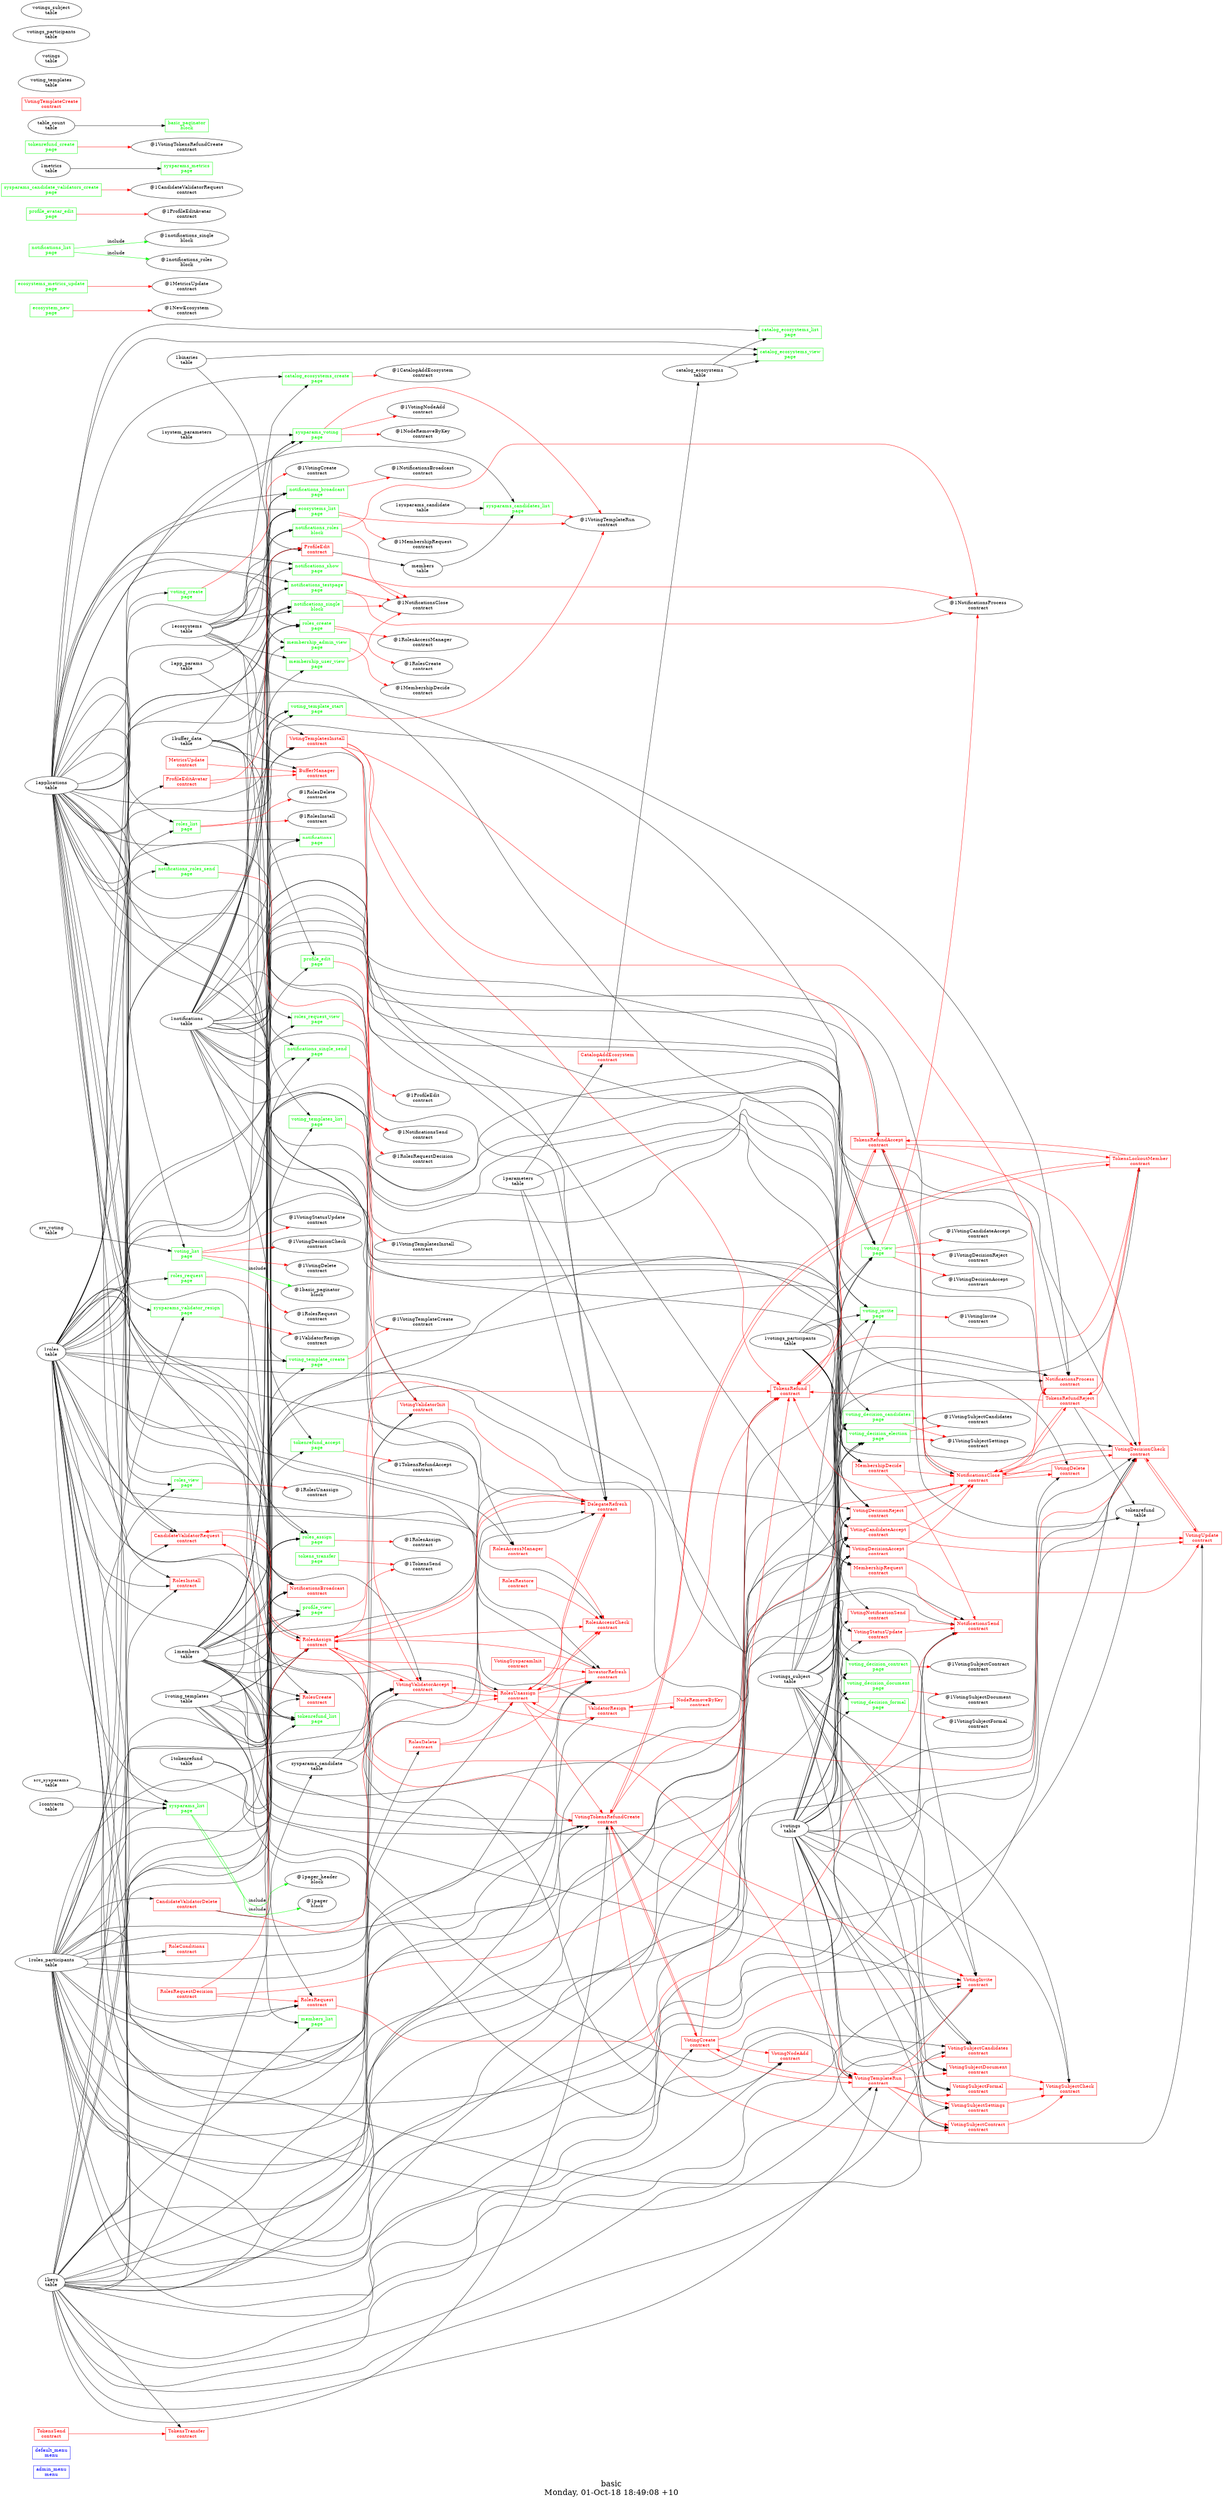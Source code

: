 digraph G {
fontsize="24";
label="basic\nMonday, 01-Oct-18 18:49:08 +10";
nojustify=true;
ordering=out;
rankdir=LR;
size="30";
"admin_menu\nmenu" [color=blue, fontcolor=blue, group=menus, shape=record];
"default_menu\nmenu" [color=blue, fontcolor=blue, group=menus, shape=record];
"catalog_ecosystems_create\npage" -> "@1CatalogAddEcosystem\ncontract"  [ color=red ]
"1applications\ntable" -> "catalog_ecosystems_create\npage"
"1ecosystems\ntable" -> "catalog_ecosystems_create\npage"
"catalog_ecosystems_create\npage" [color=green, fontcolor=green, group=pages, shape=record];
"1applications\ntable" -> "catalog_ecosystems_list\npage"
"catalog_ecosystems\ntable" -> "catalog_ecosystems_list\npage"
"catalog_ecosystems_list\npage" [color=green, fontcolor=green, group=pages, shape=record];
"1applications\ntable" -> "catalog_ecosystems_view\npage"
"catalog_ecosystems\ntable" -> "catalog_ecosystems_view\npage"
"1binaries\ntable" -> "catalog_ecosystems_view\npage"
"catalog_ecosystems_view\npage" [color=green, fontcolor=green, group=pages, shape=record];
"ecosystem_new\npage" -> "@1NewEcosystem\ncontract"  [ color=red ]
"ecosystem_new\npage" [color=green, fontcolor=green, group=pages, shape=record];
"ecosystems_list\npage" -> "@1VotingTemplateRun\ncontract"  [ color=red ]
"ecosystems_list\npage" -> "@1MembershipRequest\ncontract"  [ color=red ]
"1applications\ntable" -> "ecosystems_list\npage"
"1buffer_data\ntable" -> "ecosystems_list\npage"
"1ecosystems\ntable" -> "ecosystems_list\npage"
"1notifications\ntable" -> "ecosystems_list\npage"
"1keys\ntable" -> "ecosystems_list\npage"
"ecosystems_list\npage" [color=green, fontcolor=green, group=pages, shape=record];
"ecosystems_metrics_update\npage" -> "@1MetricsUpdate\ncontract"  [ color=red ]
"ecosystems_metrics_update\npage" [color=green, fontcolor=green, group=pages, shape=record];
"1keys\ntable" -> "members_list\npage"
"1members\ntable" -> "members_list\npage"
"members_list\npage" [color=green, fontcolor=green, group=pages, shape=record];
"membership_admin_view\npage" -> "@1MembershipDecide\ncontract"  [ color=red ]
"1notifications\ntable" -> "membership_admin_view\npage"
"1ecosystems\ntable" -> "membership_admin_view\npage"
"membership_admin_view\npage" [color=green, fontcolor=green, group=pages, shape=record];
"membership_user_view\npage" -> "@1NotificationsClose\ncontract"  [ color=red ]
"1notifications\ntable" -> "membership_user_view\npage"
"1ecosystems\ntable" -> "membership_user_view\npage"
"membership_user_view\npage" [color=green, fontcolor=green, group=pages, shape=record];
"1notifications\ntable" -> "notifications\npage"
"1roles\ntable" -> "notifications\npage"
"notifications\npage" [color=green, fontcolor=green, group=pages, shape=record];
"notifications_broadcast\npage" -> "@1NotificationsBroadcast\ncontract"  [ color=red ]
"1applications\ntable" -> "notifications_broadcast\npage"
"1ecosystems\ntable" -> "notifications_broadcast\npage"
"1roles\ntable" -> "notifications_broadcast\npage"
"notifications_broadcast\npage" [color=green, fontcolor=green, group=pages, shape=record];
"notifications_list\npage" -> "@1notifications_single\nblock"  [ color=green, label=include ]
"notifications_list\npage" -> "@1notifications_roles\nblock"  [ color=green, label=include ]
"notifications_list\npage" [color=green, fontcolor=green, group=pages, shape=record];
"notifications_roles_send\npage" -> "@1NotificationsSend\ncontract"  [ color=red ]
"1applications\ntable" -> "notifications_roles_send\npage"
"1roles\ntable" -> "notifications_roles_send\npage"
"notifications_roles_send\npage" [color=green, fontcolor=green, group=pages, shape=record];
"notifications_show\npage" -> "@1NotificationsClose\ncontract"  [ color=red ]
"notifications_show\npage" -> "@1NotificationsProcess\ncontract"  [ color=red ]
"1applications\ntable" -> "notifications_show\npage"
"1notifications\ntable" -> "notifications_show\npage"
"notifications_show\npage" [color=green, fontcolor=green, group=pages, shape=record];
"notifications_single_send\npage" -> "@1NotificationsSend\ncontract"  [ color=red ]
"1applications\ntable" -> "notifications_single_send\npage"
"1keys\ntable" -> "notifications_single_send\npage"
"1members\ntable" -> "notifications_single_send\npage"
"notifications_single_send\npage" [color=green, fontcolor=green, group=pages, shape=record];
"notifications_testpage\npage" -> "@1NotificationsClose\ncontract"  [ color=red ]
"notifications_testpage\npage" -> "@1NotificationsProcess\ncontract"  [ color=red ]
"1applications\ntable" -> "notifications_testpage\npage"
"1notifications\ntable" -> "notifications_testpage\npage"
"notifications_testpage\npage" [color=green, fontcolor=green, group=pages, shape=record];
"profile_avatar_edit\npage" -> "@1ProfileEditAvatar\ncontract"  [ color=red ]
"profile_avatar_edit\npage" [color=green, fontcolor=green, group=pages, shape=record];
"profile_edit\npage" -> "@1ProfileEdit\ncontract"  [ color=red ]
"1members\ntable" -> "profile_edit\npage"
"1buffer_data\ntable" -> "profile_edit\npage"
"profile_edit\npage" [color=green, fontcolor=green, group=pages, shape=record];
"profile_view\npage" -> "@1TokensSend\ncontract"  [ color=red ]
"1members\ntable" -> "profile_view\npage"
"1keys\ntable" -> "profile_view\npage"
"1roles\ntable" -> "profile_view\npage"
"1roles_participants\ntable" -> "profile_view\npage"
"profile_view\npage" [color=green, fontcolor=green, group=pages, shape=record];
"roles_assign\npage" -> "@1RolesAssign\ncontract"  [ color=red ]
"1applications\ntable" -> "roles_assign\npage"
"1roles\ntable" -> "roles_assign\npage"
"1roles_participants\ntable" -> "roles_assign\npage"
"1keys\ntable" -> "roles_assign\npage"
"1members\ntable" -> "roles_assign\npage"
"roles_assign\npage" [color=green, fontcolor=green, group=pages, shape=record];
"roles_create\npage" -> "@1RolesAccessManager\ncontract"  [ color=red ]
"roles_create\npage" -> "@1RolesCreate\ncontract"  [ color=red ]
"1applications\ntable" -> "roles_create\npage"
"1roles\ntable" -> "roles_create\npage"
"1buffer_data\ntable" -> "roles_create\npage"
"roles_create\npage" [color=green, fontcolor=green, group=pages, shape=record];
"roles_list\npage" -> "@1RolesDelete\ncontract"  [ color=red ]
"roles_list\npage" -> "@1RolesInstall\ncontract"  [ color=red ]
"1applications\ntable" -> "roles_list\npage"
"1roles\ntable" -> "roles_list\npage"
"roles_list\npage" [color=green, fontcolor=green, group=pages, shape=record];
"roles_request\npage" -> "@1RolesRequest\ncontract"  [ color=red ]
"1roles\ntable" -> "roles_request\npage"
"roles_request\npage" [color=green, fontcolor=green, group=pages, shape=record];
"roles_request_view\npage" -> "@1RolesRequestDecision\ncontract"  [ color=red ]
"1notifications\ntable" -> "roles_request_view\npage"
"1roles\ntable" -> "roles_request_view\npage"
"roles_request_view\npage" [color=green, fontcolor=green, group=pages, shape=record];
"roles_view\npage" -> "@1RolesUnassign\ncontract"  [ color=red ]
"1roles\ntable" -> "roles_view\npage"
"1roles_participants\ntable" -> "roles_view\npage"
"roles_view\npage" [color=green, fontcolor=green, group=pages, shape=record];
"sysparams_candidate_validators_create\npage" -> "@1CandidateValidatorRequest\ncontract"  [ color=red ]
"sysparams_candidate_validators_create\npage" [color=green, fontcolor=green, group=pages, shape=record];
"sysparams_candidates_list\npage" -> "@1VotingTemplateRun\ncontract"  [ color=red ]
"1applications\ntable" -> "sysparams_candidates_list\npage"
"1sysparams_candidate\ntable" -> "sysparams_candidates_list\npage"
"members\ntable" -> "sysparams_candidates_list\npage"
"sysparams_candidates_list\npage" [color=green, fontcolor=green, group=pages, shape=record];
"1applications\ntable" -> "sysparams_list\npage"
"src_sysparams\ntable" -> "sysparams_list\npage"
"1contracts\ntable" -> "sysparams_list\npage"
"1roles_participants\ntable" -> "sysparams_list\npage"
"sysparams_list\npage" -> "@1pager_header\nblock"  [ color=green, label=include ]
"sysparams_list\npage" -> "@1pager\nblock"  [ color=green, label=include ]
"sysparams_list\npage" [color=green, fontcolor=green, group=pages, shape=record];
"1metrics\ntable" -> "sysparams_metrics\npage"
"sysparams_metrics\npage" [color=green, fontcolor=green, group=pages, shape=record];
"sysparams_validator_resign\npage" -> "@1ValidatorResign\ncontract"  [ color=red ]
"1applications\ntable" -> "sysparams_validator_resign\npage"
"1roles_participants\ntable" -> "sysparams_validator_resign\npage"
"sysparams_validator_resign\npage" [color=green, fontcolor=green, group=pages, shape=record];
"sysparams_voting\npage" -> "@1VotingTemplateRun\ncontract"  [ color=red ]
"sysparams_voting\npage" -> "@1VotingNodeAdd\ncontract"  [ color=red ]
"sysparams_voting\npage" -> "@1NodeRemoveByKey\ncontract"  [ color=red ]
"1applications\ntable" -> "sysparams_voting\npage"
"1voting_templates\ntable" -> "sysparams_voting\npage"
"1system_parameters\ntable" -> "sysparams_voting\npage"
"1app_params\ntable" -> "sysparams_voting\npage"
"sysparams_voting\npage" [color=green, fontcolor=green, group=pages, shape=record];
"tokenrefund_accept\npage" -> "@1TokensRefundAccept\ncontract"  [ color=red ]
"1notifications\ntable" -> "tokenrefund_accept\npage"
"1tokenrefund\ntable" -> "tokenrefund_accept\npage"
"tokenrefund_accept\npage" [color=green, fontcolor=green, group=pages, shape=record];
"tokenrefund_create\npage" -> "@1VotingTokensRefundCreate\ncontract"  [ color=red ]
"tokenrefund_create\npage" [color=green, fontcolor=green, group=pages, shape=record];
"1applications\ntable" -> "tokenrefund_list\npage"
"1voting_templates\ntable" -> "tokenrefund_list\npage"
"1roles\ntable" -> "tokenrefund_list\npage"
"1tokenrefund\ntable" -> "tokenrefund_list\npage"
"tokenrefund_list\npage" [color=green, fontcolor=green, group=pages, shape=record];
"tokens_transfer\npage" -> "@1TokensSend\ncontract"  [ color=red ]
"tokens_transfer\npage" [color=green, fontcolor=green, group=pages, shape=record];
"voting_create\npage" -> "@1VotingCreate\ncontract"  [ color=red ]
"1applications\ntable" -> "voting_create\npage"
"voting_create\npage" [color=green, fontcolor=green, group=pages, shape=record];
"voting_decision_candidates\npage" -> "@1VotingSubjectCandidates\ncontract"  [ color=red ]
"voting_decision_candidates\npage" -> "@1VotingSubjectSettings\ncontract"  [ color=red ]
"1votings\ntable" -> "voting_decision_candidates\npage"
"1roles\ntable" -> "voting_decision_candidates\npage"
"1votings_subject\ntable" -> "voting_decision_candidates\npage"
"voting_decision_candidates\npage" [color=green, fontcolor=green, group=pages, shape=record];
"voting_decision_contract\npage" -> "@1VotingSubjectContract\ncontract"  [ color=red ]
"1votings\ntable" -> "voting_decision_contract\npage"
"1votings_subject\ntable" -> "voting_decision_contract\npage"
"voting_decision_contract\npage" [color=green, fontcolor=green, group=pages, shape=record];
"voting_decision_document\npage" -> "@1VotingSubjectDocument\ncontract"  [ color=red ]
"1votings\ntable" -> "voting_decision_document\npage"
"1votings_subject\ntable" -> "voting_decision_document\npage"
"voting_decision_document\npage" [color=green, fontcolor=green, group=pages, shape=record];
"voting_decision_election\npage" -> "@1VotingSubjectCandidates\ncontract"  [ color=red ]
"voting_decision_election\npage" -> "@1VotingSubjectSettings\ncontract"  [ color=red ]
"1votings\ntable" -> "voting_decision_election\npage"
"1votings_subject\ntable" -> "voting_decision_election\npage"
"1keys\ntable" -> "voting_decision_election\npage"
"1members\ntable" -> "voting_decision_election\npage"
"1roles\ntable" -> "voting_decision_election\npage"
"voting_decision_election\npage" [color=green, fontcolor=green, group=pages, shape=record];
"voting_decision_formal\npage" -> "@1VotingSubjectFormal\ncontract"  [ color=red ]
"1votings\ntable" -> "voting_decision_formal\npage"
"1votings_subject\ntable" -> "voting_decision_formal\npage"
"voting_decision_formal\npage" [color=green, fontcolor=green, group=pages, shape=record];
"voting_invite\npage" -> "@1VotingInvite\ncontract"  [ color=red ]
"1votings\ntable" -> "voting_invite\npage"
"1votings_participants\ntable" -> "voting_invite\npage"
"1roles\ntable" -> "voting_invite\npage"
"1keys\ntable" -> "voting_invite\npage"
"1members\ntable" -> "voting_invite\npage"
"voting_invite\npage" [color=green, fontcolor=green, group=pages, shape=record];
"voting_list\npage" -> "@1VotingStatusUpdate\ncontract"  [ color=red ]
"voting_list\npage" -> "@1VotingDecisionCheck\ncontract"  [ color=red ]
"voting_list\npage" -> "@1VotingDelete\ncontract"  [ color=red ]
"1applications\ntable" -> "voting_list\npage"
"src_voting\ntable" -> "voting_list\npage"
"voting_list\npage" -> "@1basic_paginator\nblock"  [ color=green, label=include ]
"voting_list\npage" [color=green, fontcolor=green, group=pages, shape=record];
"voting_template_create\npage" -> "@1VotingTemplateCreate\ncontract"  [ color=red ]
"1applications\ntable" -> "voting_template_create\npage"
"1voting_templates\ntable" -> "voting_template_create\npage"
"1roles\ntable" -> "voting_template_create\npage"
"voting_template_create\npage" [color=green, fontcolor=green, group=pages, shape=record];
"voting_template_start\npage" -> "@1VotingTemplateRun\ncontract"  [ color=red ]
"1applications\ntable" -> "voting_template_start\npage"
"1voting_templates\ntable" -> "voting_template_start\npage"
"1roles\ntable" -> "voting_template_start\npage"
"voting_template_start\npage" [color=green, fontcolor=green, group=pages, shape=record];
"voting_templates_list\npage" -> "@1VotingTemplatesInstall\ncontract"  [ color=red ]
"1applications\ntable" -> "voting_templates_list\npage"
"1voting_templates\ntable" -> "voting_templates_list\npage"
"voting_templates_list\npage" [color=green, fontcolor=green, group=pages, shape=record];
"voting_view\npage" -> "@1VotingCandidateAccept\ncontract"  [ color=red ]
"voting_view\npage" -> "@1NotificationsProcess\ncontract"  [ color=red ]
"voting_view\npage" -> "@1VotingDecisionReject\ncontract"  [ color=red ]
"voting_view\npage" -> "@1VotingDecisionAccept\ncontract"  [ color=red ]
"1applications\ntable" -> "voting_view\npage"
"1notifications\ntable" -> "voting_view\npage"
"1votings\ntable" -> "voting_view\npage"
"1votings_participants\ntable" -> "voting_view\npage"
"1roles\ntable" -> "voting_view\npage"
"1votings_subject\ntable" -> "voting_view\npage"
"voting_view\npage" [color=green, fontcolor=green, group=pages, shape=record];
"table_count\ntable" -> "basic_paginator\nblock"
"basic_paginator\nblock" [color=green, fontcolor=green, group=blocks, shape=record];
"notifications_roles\nblock" -> "@1NotificationsProcess\ncontract"  [ color=red ]
"notifications_roles\nblock" -> "@1NotificationsClose\ncontract"  [ color=red ]
"1applications\ntable" -> "notifications_roles\nblock"
"1ecosystems\ntable" -> "notifications_roles\nblock"
"1notifications\ntable" -> "notifications_roles\nblock"
"notifications_roles\nblock" [color=green, fontcolor=green, group=blocks, shape=record];
"notifications_single\nblock" -> "@1NotificationsClose\ncontract"  [ color=red ]
"1applications\ntable" -> "notifications_single\nblock"
"1ecosystems\ntable" -> "notifications_single\nblock"
"1notifications\ntable" -> "notifications_single\nblock"
"notifications_single\nblock" [color=green, fontcolor=green, group=blocks, shape=record];
"1buffer_data\ntable" -> "BufferManager\ncontract"
"BufferManager\ncontract" [color=red, fontcolor=red, group=contracts, shape=record];
"CandidateValidatorDelete\ncontract" -> "RolesUnassign\ncontract"  [ color=red ]
"CandidateValidatorDelete\ncontract" -> "sysparams_candidate\ntable"  [ color="" ]
"1roles_participants\ntable" -> "CandidateValidatorDelete\ncontract"
"CandidateValidatorDelete\ncontract" [color=red, fontcolor=red, group=contracts, shape=record];
"CandidateValidatorRequest\ncontract" -> "RolesAssign\ncontract"  [ color=red ]
"1applications\ntable" -> "CandidateValidatorRequest\ncontract"
"1keys\ntable" -> "CandidateValidatorRequest\ncontract"
"1roles\ntable" -> "CandidateValidatorRequest\ncontract"
"CandidateValidatorRequest\ncontract" [color=red, fontcolor=red, group=contracts, shape=record];
"CatalogAddEcosystem\ncontract" -> "catalog_ecosystems\ntable"  [ color="" ]
"1parameters\ntable" -> "CatalogAddEcosystem\ncontract"
"CatalogAddEcosystem\ncontract" [color=red, fontcolor=red, group=contracts, shape=record];
"DelegateRefresh\ncontract" -> "RolesAssign\ncontract"  [ color=red ]
"DelegateRefresh\ncontract" -> "RolesUnassign\ncontract"  [ color=red ]
"1applications\ntable" -> "DelegateRefresh\ncontract"
"1roles\ntable" -> "DelegateRefresh\ncontract"
"1ecosystems\ntable" -> "DelegateRefresh\ncontract"
"1parameters\ntable" -> "DelegateRefresh\ncontract"
"1roles_participants\ntable" -> "DelegateRefresh\ncontract"
"1keys\ntable" -> "DelegateRefresh\ncontract"
"DelegateRefresh\ncontract" [color=red, fontcolor=red, group=contracts, shape=record];
"InvestorRefresh\ncontract" -> "RolesAssign\ncontract"  [ color=red ]
"InvestorRefresh\ncontract" -> "RolesUnassign\ncontract"  [ color=red ]
"1applications\ntable" -> "InvestorRefresh\ncontract"
"1roles\ntable" -> "InvestorRefresh\ncontract"
"1keys\ntable" -> "InvestorRefresh\ncontract"
"1roles_participants\ntable" -> "InvestorRefresh\ncontract"
"InvestorRefresh\ncontract" [color=red, fontcolor=red, group=contracts, shape=record];
"MembershipDecide\ncontract" -> "NotificationsClose\ncontract"  [ color=red ]
"MembershipDecide\ncontract" -> "NotificationsSend\ncontract"  [ color=red ]
"1notifications\ntable" -> "MembershipDecide\ncontract"
"1parameters\ntable" -> "MembershipDecide\ncontract"
"1keys\ntable" -> "MembershipDecide\ncontract"
"1ecosystems\ntable" -> "MembershipDecide\ncontract"
"MembershipDecide\ncontract" [color=red, fontcolor=red, group=contracts, shape=record];
"MembershipRequest\ncontract" -> "NotificationsSend\ncontract"  [ color=red ]
"1notifications\ntable" -> "MembershipRequest\ncontract"
"1parameters\ntable" -> "MembershipRequest\ncontract"
"MembershipRequest\ncontract" [color=red, fontcolor=red, group=contracts, shape=record];
"MetricsUpdate\ncontract" -> "BufferManager\ncontract"  [ color=red ]
"MetricsUpdate\ncontract" [color=red, fontcolor=red, group=contracts, shape=record];
"NodeRemoveByKey\ncontract" -> "ValidatorResign\ncontract"  [ color=red ]
"NodeRemoveByKey\ncontract" [color=red, fontcolor=red, group=contracts, shape=record];
"1members\ntable" -> "NotificationsBroadcast\ncontract"
"1keys\ntable" -> "NotificationsBroadcast\ncontract"
"1ecosystems\ntable" -> "NotificationsBroadcast\ncontract"
"1applications\ntable" -> "NotificationsBroadcast\ncontract"
"1roles_participants\ntable" -> "NotificationsBroadcast\ncontract"
"NotificationsBroadcast\ncontract" [color=red, fontcolor=red, group=contracts, shape=record];
"NotificationsClose\ncontract" -> "NotificationsProcess\ncontract"  [ color=red ]
"NotificationsClose\ncontract" -> "TokensRefund\ncontract"  [ color=red ]
"NotificationsClose\ncontract" -> "TokensRefundAccept\ncontract"  [ color=red ]
"NotificationsClose\ncontract" -> "TokensRefundReject\ncontract"  [ color=red ]
"NotificationsClose\ncontract" -> "VotingDecisionCheck\ncontract"  [ color=red ]
"NotificationsClose\ncontract" -> "VotingDelete\ncontract"  [ color=red ]
"1notifications\ntable" -> "NotificationsClose\ncontract"
"NotificationsClose\ncontract" [color=red, fontcolor=red, group=contracts, shape=record];
"1members\ntable" -> "NotificationsProcess\ncontract"
"1keys\ntable" -> "NotificationsProcess\ncontract"
"1notifications\ntable" -> "NotificationsProcess\ncontract"
"1roles_participants\ntable" -> "NotificationsProcess\ncontract"
"NotificationsProcess\ncontract" [color=red, fontcolor=red, group=contracts, shape=record];
"1members\ntable" -> "NotificationsSend\ncontract"
"1keys\ntable" -> "NotificationsSend\ncontract"
"1roles\ntable" -> "NotificationsSend\ncontract"
"1roles_participants\ntable" -> "NotificationsSend\ncontract"
"NotificationsSend\ncontract" [color=red, fontcolor=red, group=contracts, shape=record];
"ProfileEdit\ncontract" -> "members\ntable"  [ color="" ]
"1members\ntable" -> "ProfileEdit\ncontract"
"1applications\ntable" -> "ProfileEdit\ncontract"
"1binaries\ntable" -> "ProfileEdit\ncontract"
"ProfileEdit\ncontract" [color=red, fontcolor=red, group=contracts, shape=record];
"ProfileEditAvatar\ncontract" -> "BufferManager\ncontract"  [ color=red ]
"ProfileEditAvatar\ncontract" -> "ProfileEdit\ncontract"  [ color=red ]
"1applications\ntable" -> "ProfileEditAvatar\ncontract"
"ProfileEditAvatar\ncontract" [color=red, fontcolor=red, group=contracts, shape=record];
"1roles_participants\ntable" -> "RoleConditions\ncontract"
"RoleConditions\ncontract" [color=red, fontcolor=red, group=contracts, shape=record];
"1roles\ntable" -> "RolesAccessCheck\ncontract"
"RolesAccessCheck\ncontract" [color=red, fontcolor=red, group=contracts, shape=record];
"RolesAccessManager\ncontract" -> "RolesAccessCheck\ncontract"  [ color=red ]
"1roles\ntable" -> "RolesAccessManager\ncontract"
"1buffer_data\ntable" -> "RolesAccessManager\ncontract"
"RolesAccessManager\ncontract" [color=red, fontcolor=red, group=contracts, shape=record];
"RolesAssign\ncontract" -> "CandidateValidatorRequest\ncontract"  [ color=red ]
"RolesAssign\ncontract" -> "DelegateRefresh\ncontract"  [ color=red ]
"RolesAssign\ncontract" -> "RolesAccessCheck\ncontract"  [ color=red ]
"RolesAssign\ncontract" -> "TokensRefund\ncontract"  [ color=red ]
"RolesAssign\ncontract" -> "VotingTemplateRun\ncontract"  [ color=red ]
"RolesAssign\ncontract" -> "VotingTokensRefundCreate\ncontract"  [ color=red ]
"RolesAssign\ncontract" -> "VotingValidatorAccept\ncontract"  [ color=red ]
"1members\ntable" -> "RolesAssign\ncontract"
"1keys\ntable" -> "RolesAssign\ncontract"
"1roles\ntable" -> "RolesAssign\ncontract"
"1roles_participants\ntable" -> "RolesAssign\ncontract"
"RolesAssign\ncontract" [color=red, fontcolor=red, group=contracts, shape=record];
"1members\ntable" -> "RolesCreate\ncontract"
"1keys\ntable" -> "RolesCreate\ncontract"
"1buffer_data\ntable" -> "RolesCreate\ncontract"
"RolesCreate\ncontract" [color=red, fontcolor=red, group=contracts, shape=record];
"RolesDelete\ncontract" -> "RolesAccessCheck\ncontract"  [ color=red ]
"RolesDelete\ncontract" -> "RolesUnassign\ncontract"  [ color=red ]
"1roles_participants\ntable" -> "RolesDelete\ncontract"
"RolesDelete\ncontract" [color=red, fontcolor=red, group=contracts, shape=record];
"1roles\ntable" -> "RolesInstall\ncontract"
"1roles_participants\ntable" -> "RolesInstall\ncontract"
"1applications\ntable" -> "RolesInstall\ncontract"
"RolesInstall\ncontract" [color=red, fontcolor=red, group=contracts, shape=record];
"RolesRequest\ncontract" -> "NotificationsSend\ncontract"  [ color=red ]
"1roles\ntable" -> "RolesRequest\ncontract"
"1roles_participants\ntable" -> "RolesRequest\ncontract"
"1notifications\ntable" -> "RolesRequest\ncontract"
"RolesRequest\ncontract" [color=red, fontcolor=red, group=contracts, shape=record];
"RolesRequestDecision\ncontract" -> "NotificationsClose\ncontract"  [ color=red ]
"RolesRequestDecision\ncontract" -> "RolesAssign\ncontract"  [ color=red ]
"RolesRequestDecision\ncontract" -> "RolesRequest\ncontract"  [ color=red ]
"RolesRequestDecision\ncontract" [color=red, fontcolor=red, group=contracts, shape=record];
"RolesRestore\ncontract" -> "RolesAccessCheck\ncontract"  [ color=red ]
"RolesRestore\ncontract" [color=red, fontcolor=red, group=contracts, shape=record];
"RolesUnassign\ncontract" -> "CandidateValidatorRequest\ncontract"  [ color=red ]
"RolesUnassign\ncontract" -> "DelegateRefresh\ncontract"  [ color=red ]
"RolesUnassign\ncontract" -> "InvestorRefresh\ncontract"  [ color=red ]
"RolesUnassign\ncontract" -> "RolesAccessCheck\ncontract"  [ color=red ]
"RolesUnassign\ncontract" -> "TokensRefund\ncontract"  [ color=red ]
"RolesUnassign\ncontract" -> "ValidatorResign\ncontract"  [ color=red ]
"RolesUnassign\ncontract" -> "VotingTokensRefundCreate\ncontract"  [ color=red ]
"RolesUnassign\ncontract" -> "VotingValidatorAccept\ncontract"  [ color=red ]
"1roles_participants\ntable" -> "RolesUnassign\ncontract"
"1roles\ntable" -> "RolesUnassign\ncontract"
"RolesUnassign\ncontract" [color=red, fontcolor=red, group=contracts, shape=record];
"TokensLockoutMember\ncontract" -> "TokensRefund\ncontract"  [ color=red ]
"TokensLockoutMember\ncontract" -> "TokensRefundAccept\ncontract"  [ color=red ]
"TokensLockoutMember\ncontract" -> "TokensRefundReject\ncontract"  [ color=red ]
"TokensLockoutMember\ncontract" -> "VotingTokensRefundCreate\ncontract"  [ color=red ]
"1keys\ntable" -> "TokensLockoutMember\ncontract"
"TokensLockoutMember\ncontract" [color=red, fontcolor=red, group=contracts, shape=record];
"TokensRefund\ncontract" -> "TokensRefundAccept\ncontract"  [ color=red ]
"1keys\ntable" -> "TokensRefund\ncontract"
"TokensRefund\ncontract" [color=red, fontcolor=red, group=contracts, shape=record];
"TokensRefundAccept\ncontract" -> "NotificationsClose\ncontract"  [ color=red ]
"TokensRefundAccept\ncontract" -> "TokensLockoutMember\ncontract"  [ color=red ]
"TokensRefundAccept\ncontract" -> "TokensRefund\ncontract"  [ color=red ]
"TokensRefundAccept\ncontract" -> "VotingDecisionCheck\ncontract"  [ color=red ]
"TokensRefundAccept\ncontract" -> "tokenrefund\ntable"  [ color="" ]
"1notifications\ntable" -> "TokensRefundAccept\ncontract"
"TokensRefundAccept\ncontract" [color=red, fontcolor=red, group=contracts, shape=record];
"TokensRefundReject\ncontract" -> "NotificationsClose\ncontract"  [ color=red ]
"TokensRefundReject\ncontract" -> "TokensLockoutMember\ncontract"  [ color=red ]
"TokensRefundReject\ncontract" -> "TokensRefund\ncontract"  [ color=red ]
"TokensRefundReject\ncontract" -> "VotingDecisionCheck\ncontract"  [ color=red ]
"TokensRefundReject\ncontract" -> "tokenrefund\ntable"  [ color="" ]
"1notifications\ntable" -> "TokensRefundReject\ncontract"
"TokensRefundReject\ncontract" [color=red, fontcolor=red, group=contracts, shape=record];
"TokensSend\ncontract" -> "TokensTransfer\ncontract"  [ color=red ]
"TokensSend\ncontract" [color=red, fontcolor=red, group=contracts, shape=record];
"1keys\ntable" -> "TokensTransfer\ncontract"
"TokensTransfer\ncontract" [color=red, fontcolor=red, group=contracts, shape=record];
"ValidatorResign\ncontract" -> "NodeRemoveByKey\ncontract"  [ color=red ]
"ValidatorResign\ncontract" -> "RolesUnassign\ncontract"  [ color=red ]
"1applications\ntable" -> "ValidatorResign\ncontract"
"1roles_participants\ntable" -> "ValidatorResign\ncontract"
"ValidatorResign\ncontract" [color=red, fontcolor=red, group=contracts, shape=record];
"VotingCandidateAccept\ncontract" -> "NotificationsClose\ncontract"  [ color=red ]
"VotingCandidateAccept\ncontract" -> "VotingUpdate\ncontract"  [ color=red ]
"1notifications\ntable" -> "VotingCandidateAccept\ncontract"
"1votings\ntable" -> "VotingCandidateAccept\ncontract"
"1votings_subject\ntable" -> "VotingCandidateAccept\ncontract"
"1votings_participants\ntable" -> "VotingCandidateAccept\ncontract"
"1roles_participants\ntable" -> "VotingCandidateAccept\ncontract"
"1members\ntable" -> "VotingCandidateAccept\ncontract"
"VotingCandidateAccept\ncontract" [color=red, fontcolor=red, group=contracts, shape=record];
"VotingCreate\ncontract" -> "TokensRefund\ncontract"  [ color=red ]
"VotingCreate\ncontract" -> "VotingInvite\ncontract"  [ color=red ]
"VotingCreate\ncontract" -> "VotingNodeAdd\ncontract"  [ color=red ]
"VotingCreate\ncontract" -> "VotingTemplateRun\ncontract"  [ color=red ]
"VotingCreate\ncontract" -> "VotingTokensRefundCreate\ncontract"  [ color=red ]
"1keys\ntable" -> "VotingCreate\ncontract"
"VotingCreate\ncontract" [color=red, fontcolor=red, group=contracts, shape=record];
"VotingDecisionAccept\ncontract" -> "NotificationsClose\ncontract"  [ color=red ]
"VotingDecisionAccept\ncontract" -> "VotingUpdate\ncontract"  [ color=red ]
"1notifications\ntable" -> "VotingDecisionAccept\ncontract"
"1votings\ntable" -> "VotingDecisionAccept\ncontract"
"1votings_subject\ntable" -> "VotingDecisionAccept\ncontract"
"1votings_participants\ntable" -> "VotingDecisionAccept\ncontract"
"1roles_participants\ntable" -> "VotingDecisionAccept\ncontract"
"1members\ntable" -> "VotingDecisionAccept\ncontract"
"VotingDecisionAccept\ncontract" [color=red, fontcolor=red, group=contracts, shape=record];
"VotingDecisionCheck\ncontract" -> "NotificationsClose\ncontract"  [ color=red ]
"VotingDecisionCheck\ncontract" -> "VotingUpdate\ncontract"  [ color=red ]
"1votings_participants\ntable" -> "VotingDecisionCheck\ncontract"
"1notifications\ntable" -> "VotingDecisionCheck\ncontract"
"1votings\ntable" -> "VotingDecisionCheck\ncontract"
"1votings_subject\ntable" -> "VotingDecisionCheck\ncontract"
"1roles\ntable" -> "VotingDecisionCheck\ncontract"
"1roles_participants\ntable" -> "VotingDecisionCheck\ncontract"
"VotingDecisionCheck\ncontract" [color=red, fontcolor=red, group=contracts, shape=record];
"VotingDecisionReject\ncontract" -> "NotificationsClose\ncontract"  [ color=red ]
"VotingDecisionReject\ncontract" -> "VotingUpdate\ncontract"  [ color=red ]
"1notifications\ntable" -> "VotingDecisionReject\ncontract"
"1votings\ntable" -> "VotingDecisionReject\ncontract"
"1votings_participants\ntable" -> "VotingDecisionReject\ncontract"
"1roles_participants\ntable" -> "VotingDecisionReject\ncontract"
"1members\ntable" -> "VotingDecisionReject\ncontract"
"VotingDecisionReject\ncontract" [color=red, fontcolor=red, group=contracts, shape=record];
"VotingDelete\ncontract" -> "NotificationsClose\ncontract"  [ color=red ]
"1votings\ntable" -> "VotingDelete\ncontract"
"1notifications\ntable" -> "VotingDelete\ncontract"
"VotingDelete\ncontract" [color=red, fontcolor=red, group=contracts, shape=record];
"1members\ntable" -> "VotingInvite\ncontract"
"1votings\ntable" -> "VotingInvite\ncontract"
"1keys\ntable" -> "VotingInvite\ncontract"
"1votings_participants\ntable" -> "VotingInvite\ncontract"
"1roles_participants\ntable" -> "VotingInvite\ncontract"
"VotingInvite\ncontract" [color=red, fontcolor=red, group=contracts, shape=record];
"VotingNodeAdd\ncontract" -> "VotingTemplateRun\ncontract"  [ color=red ]
"1keys\ntable" -> "VotingNodeAdd\ncontract"
"1applications\ntable" -> "VotingNodeAdd\ncontract"
"VotingNodeAdd\ncontract" [color=red, fontcolor=red, group=contracts, shape=record];
"VotingNotificationSend\ncontract" -> "NotificationsSend\ncontract"  [ color=red ]
"1votings\ntable" -> "VotingNotificationSend\ncontract"
"1votings_participants\ntable" -> "VotingNotificationSend\ncontract"
"VotingNotificationSend\ncontract" [color=red, fontcolor=red, group=contracts, shape=record];
"VotingStatusUpdate\ncontract" -> "NotificationsSend\ncontract"  [ color=red ]
"1votings\ntable" -> "VotingStatusUpdate\ncontract"
"1votings_participants\ntable" -> "VotingStatusUpdate\ncontract"
"VotingStatusUpdate\ncontract" [color=red, fontcolor=red, group=contracts, shape=record];
"1members\ntable" -> "VotingSubjectCandidates\ncontract"
"1keys\ntable" -> "VotingSubjectCandidates\ncontract"
"1votings\ntable" -> "VotingSubjectCandidates\ncontract"
"1votings_subject\ntable" -> "VotingSubjectCandidates\ncontract"
"VotingSubjectCandidates\ncontract" [color=red, fontcolor=red, group=contracts, shape=record];
"1votings\ntable" -> "VotingSubjectCheck\ncontract"
"1votings_subject\ntable" -> "VotingSubjectCheck\ncontract"
"VotingSubjectCheck\ncontract" [color=red, fontcolor=red, group=contracts, shape=record];
"VotingSubjectContract\ncontract" -> "VotingSubjectCheck\ncontract"  [ color=red ]
"1votings\ntable" -> "VotingSubjectContract\ncontract"
"1votings_subject\ntable" -> "VotingSubjectContract\ncontract"
"VotingSubjectContract\ncontract" [color=red, fontcolor=red, group=contracts, shape=record];
"VotingSubjectDocument\ncontract" -> "VotingSubjectCheck\ncontract"  [ color=red ]
"1votings\ntable" -> "VotingSubjectDocument\ncontract"
"1votings_subject\ntable" -> "VotingSubjectDocument\ncontract"
"VotingSubjectDocument\ncontract" [color=red, fontcolor=red, group=contracts, shape=record];
"VotingSubjectFormal\ncontract" -> "VotingSubjectCheck\ncontract"  [ color=red ]
"1votings\ntable" -> "VotingSubjectFormal\ncontract"
"1votings_subject\ntable" -> "VotingSubjectFormal\ncontract"
"VotingSubjectFormal\ncontract" [color=red, fontcolor=red, group=contracts, shape=record];
"VotingSubjectSettings\ncontract" -> "VotingSubjectCheck\ncontract"  [ color=red ]
"1votings\ntable" -> "VotingSubjectSettings\ncontract"
"1roles\ntable" -> "VotingSubjectSettings\ncontract"
"VotingSubjectSettings\ncontract" [color=red, fontcolor=red, group=contracts, shape=record];
"VotingSysparamInit\ncontract" -> "InvestorRefresh\ncontract"  [ color=red ]
"VotingSysparamInit\ncontract" [color=red, fontcolor=red, group=contracts, shape=record];
"VotingTemplateCreate\ncontract" [color=red, fontcolor=red, group=contracts, shape=record];
"VotingTemplateRun\ncontract" -> "VotingCreate\ncontract"  [ color=red ]
"VotingTemplateRun\ncontract" -> "VotingInvite\ncontract"  [ color=red ]
"VotingTemplateRun\ncontract" -> "VotingSubjectCandidates\ncontract"  [ color=red ]
"VotingTemplateRun\ncontract" -> "VotingSubjectContract\ncontract"  [ color=red ]
"VotingTemplateRun\ncontract" -> "VotingSubjectDocument\ncontract"  [ color=red ]
"VotingTemplateRun\ncontract" -> "VotingSubjectFormal\ncontract"  [ color=red ]
"VotingTemplateRun\ncontract" -> "VotingSubjectSettings\ncontract"  [ color=red ]
"1voting_templates\ntable" -> "VotingTemplateRun\ncontract"
"1keys\ntable" -> "VotingTemplateRun\ncontract"
"1roles\ntable" -> "VotingTemplateRun\ncontract"
"1votings\ntable" -> "VotingTemplateRun\ncontract"
"VotingTemplateRun\ncontract" [color=red, fontcolor=red, group=contracts, shape=record];
"VotingTemplatesInstall\ncontract" -> "TokensRefund\ncontract"  [ color=red ]
"VotingTemplatesInstall\ncontract" -> "TokensRefundAccept\ncontract"  [ color=red ]
"VotingTemplatesInstall\ncontract" -> "TokensRefundReject\ncontract"  [ color=red ]
"VotingTemplatesInstall\ncontract" -> "VotingValidatorAccept\ncontract"  [ color=red ]
"VotingTemplatesInstall\ncontract" -> "VotingValidatorInit\ncontract"  [ color=red ]
"1applications\ntable" -> "VotingTemplatesInstall\ncontract"
"1app_params\ntable" -> "VotingTemplatesInstall\ncontract"
"1voting_templates\ntable" -> "VotingTemplatesInstall\ncontract"
"VotingTemplatesInstall\ncontract" [color=red, fontcolor=red, group=contracts, shape=record];
"VotingTokensRefundCreate\ncontract" -> "TokensLockoutMember\ncontract"  [ color=red ]
"VotingTokensRefundCreate\ncontract" -> "TokensRefund\ncontract"  [ color=red ]
"VotingTokensRefundCreate\ncontract" -> "VotingCreate\ncontract"  [ color=red ]
"VotingTokensRefundCreate\ncontract" -> "VotingInvite\ncontract"  [ color=red ]
"VotingTokensRefundCreate\ncontract" -> "VotingSubjectContract\ncontract"  [ color=red ]
"VotingTokensRefundCreate\ncontract" -> "tokenrefund\ntable"  [ color="" ]
"1keys\ntable" -> "VotingTokensRefundCreate\ncontract"
"1applications\ntable" -> "VotingTokensRefundCreate\ncontract"
"1voting_templates\ntable" -> "VotingTokensRefundCreate\ncontract"
"1roles\ntable" -> "VotingTokensRefundCreate\ncontract"
"1roles_participants\ntable" -> "VotingTokensRefundCreate\ncontract"
"VotingTokensRefundCreate\ncontract" [color=red, fontcolor=red, group=contracts, shape=record];
"VotingUpdate\ncontract" -> "VotingDecisionCheck\ncontract"  [ color=red ]
"1votings\ntable" -> "VotingUpdate\ncontract"
"VotingUpdate\ncontract" [color=red, fontcolor=red, group=contracts, shape=record];
"VotingValidatorAccept\ncontract" -> "RolesAssign\ncontract"  [ color=red ]
"VotingValidatorAccept\ncontract" -> "RolesUnassign\ncontract"  [ color=red ]
"VotingValidatorAccept\ncontract" -> "VotingDecisionCheck\ncontract"  [ color=red ]
"1applications\ntable" -> "VotingValidatorAccept\ncontract"
"1voting_templates\ntable" -> "VotingValidatorAccept\ncontract"
"sysparams_candidate\ntable" -> "VotingValidatorAccept\ncontract"
"1roles_participants\ntable" -> "VotingValidatorAccept\ncontract"
"1roles\ntable" -> "VotingValidatorAccept\ncontract"
"VotingValidatorAccept\ncontract" [color=red, fontcolor=red, group=contracts, shape=record];
"VotingValidatorInit\ncontract" -> "DelegateRefresh\ncontract"  [ color=red ]
"1applications\ntable" -> "VotingValidatorInit\ncontract"
"1roles_participants\ntable" -> "VotingValidatorInit\ncontract"
"sysparams_candidate\ntable" -> "VotingValidatorInit\ncontract"
"VotingValidatorInit\ncontract" [color=red, fontcolor=red, group=contracts, shape=record];
"catalog_ecosystems\ntable" [color="", fontcolor="", group=tables, shape=""];
"sysparams_candidate\ntable" [color="", fontcolor="", group=tables, shape=""];
"tokenrefund\ntable" [color="", fontcolor="", group=tables, shape=""];
"voting_templates\ntable" [color="", fontcolor="", group=tables, shape=""];
"votings\ntable" [color="", fontcolor="", group=tables, shape=""];
"votings_participants\ntable" [color="", fontcolor="", group=tables, shape=""];
"votings_subject\ntable" [color="", fontcolor="", group=tables, shape=""];
}
